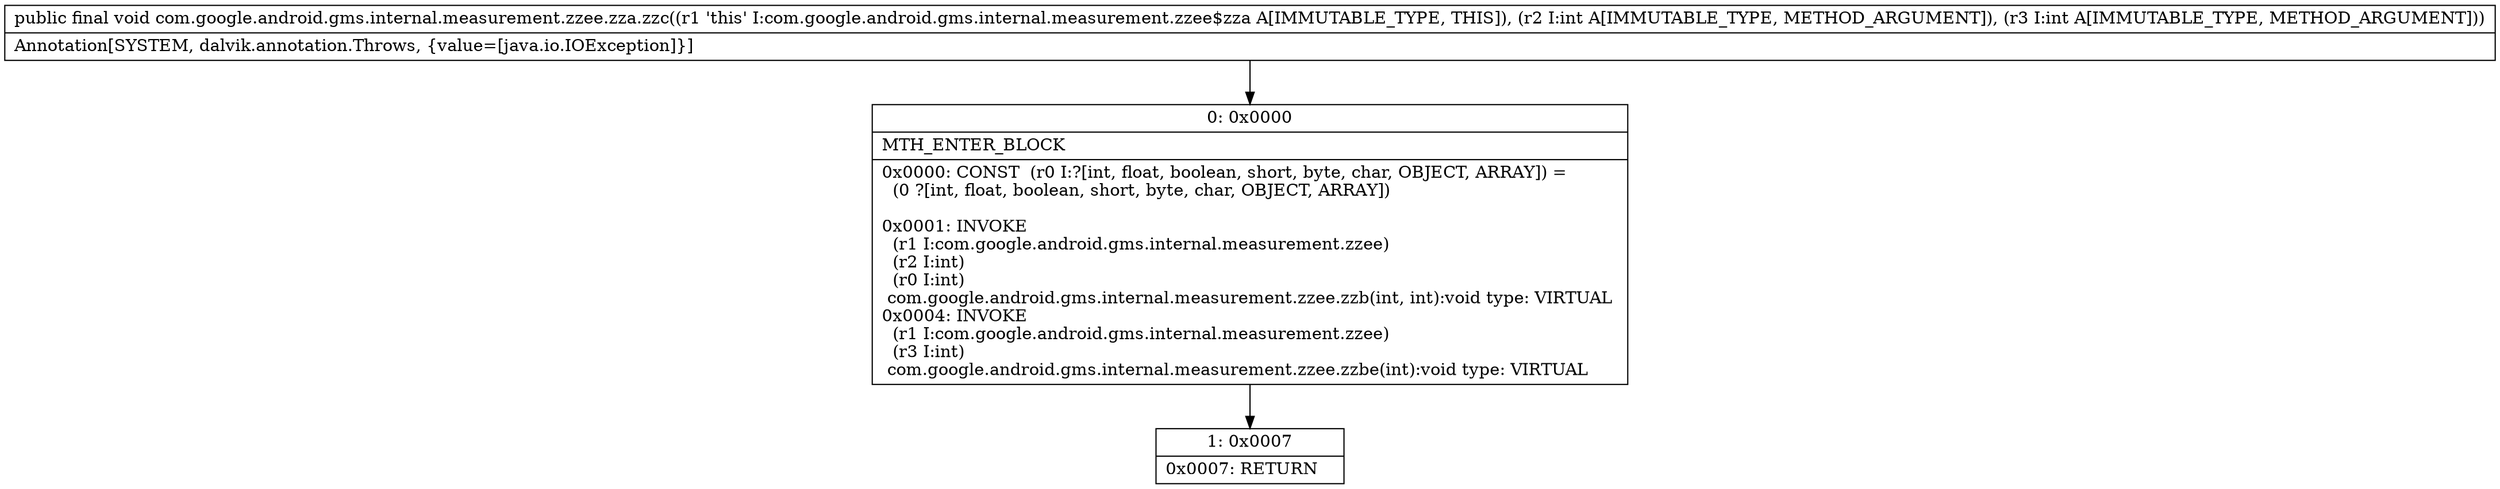 digraph "CFG forcom.google.android.gms.internal.measurement.zzee.zza.zzc(II)V" {
Node_0 [shape=record,label="{0\:\ 0x0000|MTH_ENTER_BLOCK\l|0x0000: CONST  (r0 I:?[int, float, boolean, short, byte, char, OBJECT, ARRAY]) = \l  (0 ?[int, float, boolean, short, byte, char, OBJECT, ARRAY])\l \l0x0001: INVOKE  \l  (r1 I:com.google.android.gms.internal.measurement.zzee)\l  (r2 I:int)\l  (r0 I:int)\l com.google.android.gms.internal.measurement.zzee.zzb(int, int):void type: VIRTUAL \l0x0004: INVOKE  \l  (r1 I:com.google.android.gms.internal.measurement.zzee)\l  (r3 I:int)\l com.google.android.gms.internal.measurement.zzee.zzbe(int):void type: VIRTUAL \l}"];
Node_1 [shape=record,label="{1\:\ 0x0007|0x0007: RETURN   \l}"];
MethodNode[shape=record,label="{public final void com.google.android.gms.internal.measurement.zzee.zza.zzc((r1 'this' I:com.google.android.gms.internal.measurement.zzee$zza A[IMMUTABLE_TYPE, THIS]), (r2 I:int A[IMMUTABLE_TYPE, METHOD_ARGUMENT]), (r3 I:int A[IMMUTABLE_TYPE, METHOD_ARGUMENT]))  | Annotation[SYSTEM, dalvik.annotation.Throws, \{value=[java.io.IOException]\}]\l}"];
MethodNode -> Node_0;
Node_0 -> Node_1;
}

